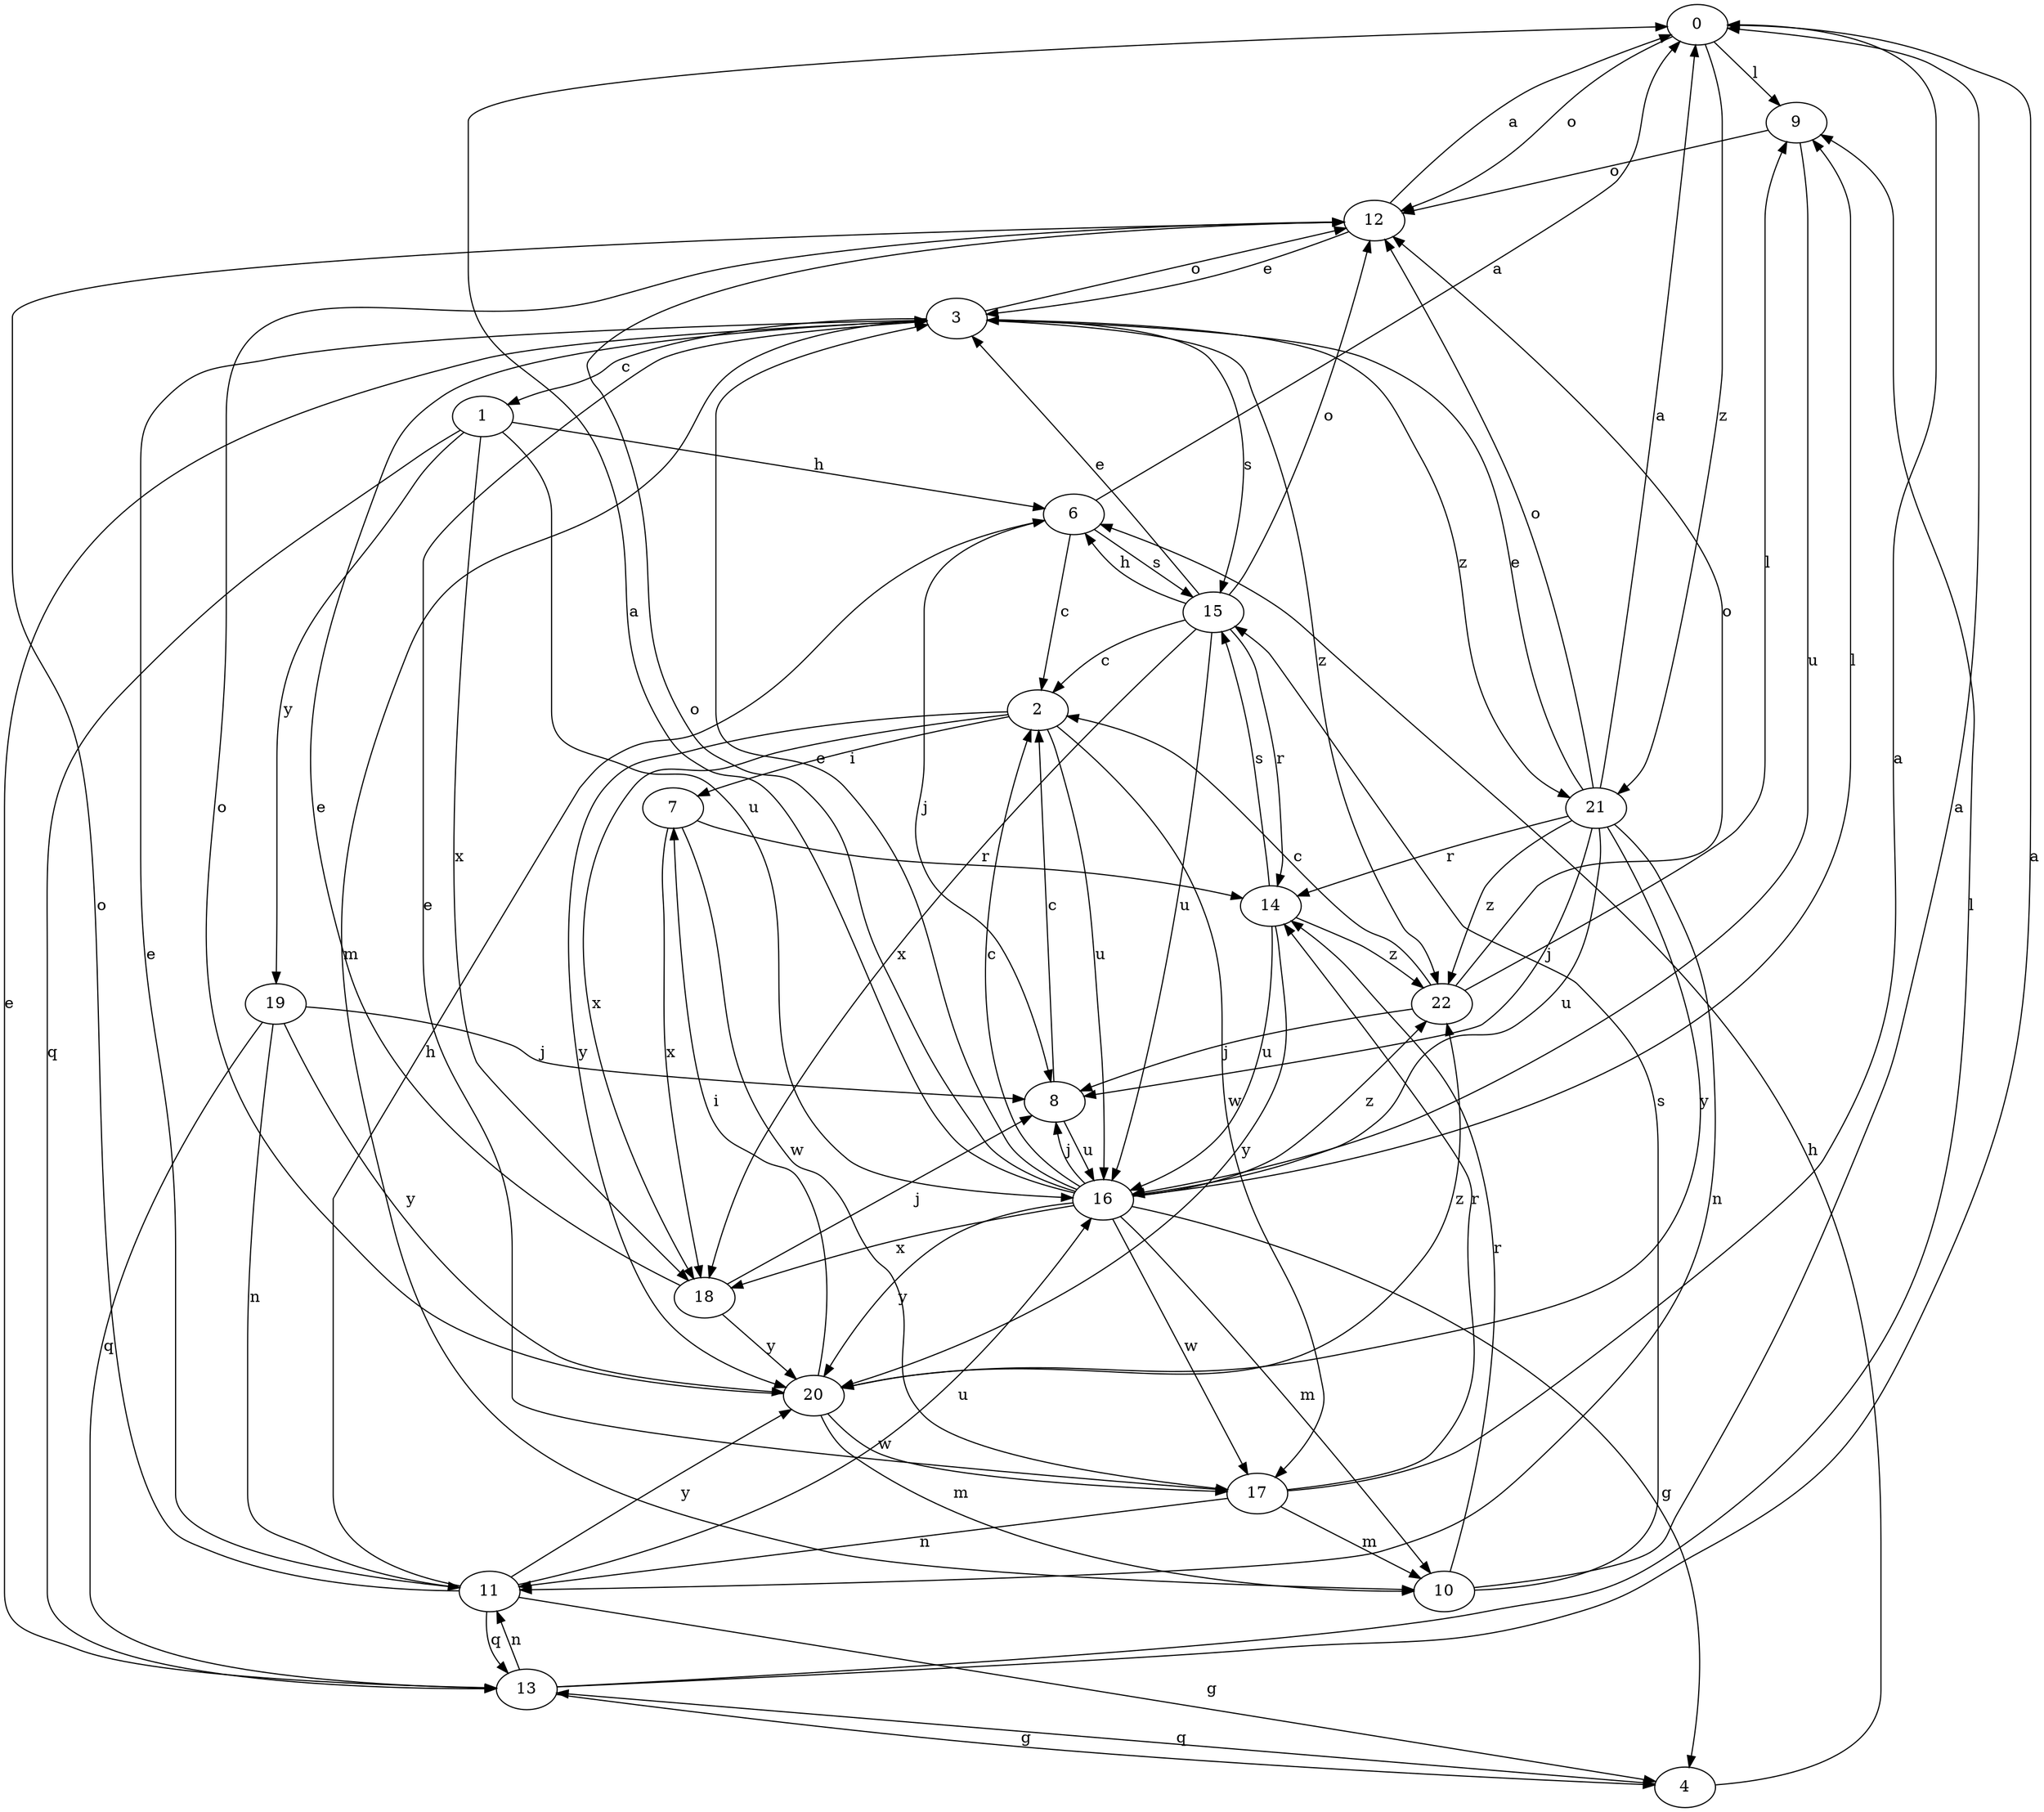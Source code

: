 strict digraph  {
0;
1;
2;
3;
4;
6;
7;
8;
9;
10;
11;
12;
13;
14;
15;
16;
17;
18;
19;
20;
21;
22;
0 -> 9  [label=l];
0 -> 12  [label=o];
0 -> 21  [label=z];
1 -> 6  [label=h];
1 -> 13  [label=q];
1 -> 16  [label=u];
1 -> 18  [label=x];
1 -> 19  [label=y];
2 -> 7  [label=i];
2 -> 16  [label=u];
2 -> 17  [label=w];
2 -> 18  [label=x];
2 -> 20  [label=y];
3 -> 1  [label=c];
3 -> 10  [label=m];
3 -> 12  [label=o];
3 -> 15  [label=s];
3 -> 21  [label=z];
3 -> 22  [label=z];
4 -> 6  [label=h];
4 -> 13  [label=q];
6 -> 0  [label=a];
6 -> 2  [label=c];
6 -> 8  [label=j];
6 -> 15  [label=s];
7 -> 14  [label=r];
7 -> 17  [label=w];
7 -> 18  [label=x];
8 -> 2  [label=c];
8 -> 16  [label=u];
9 -> 12  [label=o];
9 -> 16  [label=u];
10 -> 0  [label=a];
10 -> 14  [label=r];
10 -> 15  [label=s];
11 -> 3  [label=e];
11 -> 4  [label=g];
11 -> 6  [label=h];
11 -> 12  [label=o];
11 -> 13  [label=q];
11 -> 16  [label=u];
11 -> 20  [label=y];
12 -> 0  [label=a];
12 -> 3  [label=e];
13 -> 0  [label=a];
13 -> 3  [label=e];
13 -> 4  [label=g];
13 -> 9  [label=l];
13 -> 11  [label=n];
14 -> 15  [label=s];
14 -> 16  [label=u];
14 -> 20  [label=y];
14 -> 22  [label=z];
15 -> 2  [label=c];
15 -> 3  [label=e];
15 -> 6  [label=h];
15 -> 12  [label=o];
15 -> 14  [label=r];
15 -> 16  [label=u];
15 -> 18  [label=x];
16 -> 0  [label=a];
16 -> 2  [label=c];
16 -> 3  [label=e];
16 -> 4  [label=g];
16 -> 8  [label=j];
16 -> 9  [label=l];
16 -> 10  [label=m];
16 -> 12  [label=o];
16 -> 17  [label=w];
16 -> 18  [label=x];
16 -> 20  [label=y];
16 -> 22  [label=z];
17 -> 0  [label=a];
17 -> 3  [label=e];
17 -> 10  [label=m];
17 -> 11  [label=n];
17 -> 14  [label=r];
18 -> 3  [label=e];
18 -> 8  [label=j];
18 -> 20  [label=y];
19 -> 8  [label=j];
19 -> 11  [label=n];
19 -> 13  [label=q];
19 -> 20  [label=y];
20 -> 7  [label=i];
20 -> 10  [label=m];
20 -> 12  [label=o];
20 -> 17  [label=w];
20 -> 22  [label=z];
21 -> 0  [label=a];
21 -> 3  [label=e];
21 -> 8  [label=j];
21 -> 11  [label=n];
21 -> 12  [label=o];
21 -> 14  [label=r];
21 -> 16  [label=u];
21 -> 20  [label=y];
21 -> 22  [label=z];
22 -> 2  [label=c];
22 -> 8  [label=j];
22 -> 9  [label=l];
22 -> 12  [label=o];
}
